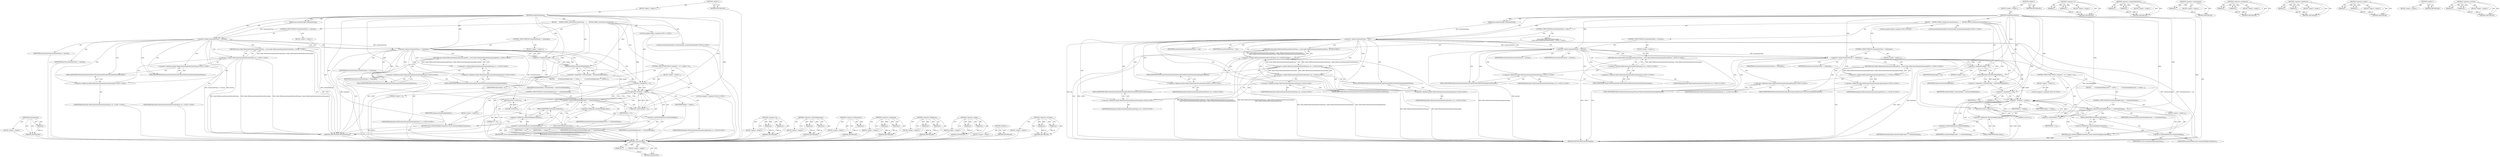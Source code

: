 digraph "&lt;operator&gt;.lessThan" {
vulnerable_120 [label=<(METHOD,orientationsMap)>];
vulnerable_121 [label=<(PARAM,p1)>];
vulnerable_122 [label=<(BLOCK,&lt;empty&gt;,&lt;empty&gt;)>];
vulnerable_123 [label=<(METHOD_RETURN,ANY)>];
vulnerable_6 [label=<(METHOD,&lt;global&gt;)<SUB>1</SUB>>];
vulnerable_7 [label=<(BLOCK,&lt;empty&gt;,&lt;empty&gt;)<SUB>1</SUB>>];
vulnerable_8 [label=<(METHOD,stringToOrientations)<SUB>1</SUB>>];
vulnerable_9 [label=<(PARAM,const AtomicString&amp; orientationString)<SUB>1</SUB>>];
vulnerable_10 [label=<(BLOCK,{
     DEFINE_STATIC_LOCAL(const AtomicString, ...,{
     DEFINE_STATIC_LOCAL(const AtomicString, ...)<SUB>2</SUB>>];
vulnerable_11 [label=<(CONTROL_STRUCTURE,IF,if (orientationString == portrait))<SUB>6</SUB>>];
vulnerable_12 [label=<(&lt;operator&gt;.equals,orientationString == portrait)<SUB>6</SUB>>];
vulnerable_13 [label=<(IDENTIFIER,orientationString,orientationString == portrait)<SUB>6</SUB>>];
vulnerable_14 [label=<(IDENTIFIER,portrait,orientationString == portrait)<SUB>6</SUB>>];
vulnerable_15 [label=<(BLOCK,&lt;empty&gt;,&lt;empty&gt;)<SUB>7</SUB>>];
vulnerable_16 [label="<(RETURN,return blink::WebScreenOrientationPortraitPrima...,return blink::WebScreenOrientationPortraitPrima...)<SUB>7</SUB>>"];
vulnerable_17 [label="<(&lt;operator&gt;.or,blink::WebScreenOrientationPortraitPrimary | bl...)<SUB>7</SUB>>"];
vulnerable_18 [label="<(&lt;operator&gt;.fieldAccess,blink::WebScreenOrientationPortraitPrimary)<SUB>7</SUB>>"];
vulnerable_19 [label="<(IDENTIFIER,blink,blink::WebScreenOrientationPortraitPrimary | bl...)<SUB>7</SUB>>"];
vulnerable_20 [label=<(FIELD_IDENTIFIER,WebScreenOrientationPortraitPrimary,WebScreenOrientationPortraitPrimary)<SUB>7</SUB>>];
vulnerable_21 [label="<(&lt;operator&gt;.fieldAccess,blink::WebScreenOrientationPortraitSecondary)<SUB>7</SUB>>"];
vulnerable_22 [label="<(IDENTIFIER,blink,blink::WebScreenOrientationPortraitPrimary | bl...)<SUB>7</SUB>>"];
vulnerable_23 [label=<(FIELD_IDENTIFIER,WebScreenOrientationPortraitSecondary,WebScreenOrientationPortraitSecondary)<SUB>7</SUB>>];
vulnerable_24 [label=<(CONTROL_STRUCTURE,IF,if (orientationString == landscape))<SUB>8</SUB>>];
vulnerable_25 [label=<(&lt;operator&gt;.equals,orientationString == landscape)<SUB>8</SUB>>];
vulnerable_26 [label=<(IDENTIFIER,orientationString,orientationString == landscape)<SUB>8</SUB>>];
vulnerable_27 [label=<(IDENTIFIER,landscape,orientationString == landscape)<SUB>8</SUB>>];
vulnerable_28 [label=<(BLOCK,&lt;empty&gt;,&lt;empty&gt;)<SUB>9</SUB>>];
vulnerable_29 [label="<(RETURN,return blink::WebScreenOrientationLandscapePrim...,return blink::WebScreenOrientationLandscapePrim...)<SUB>9</SUB>>"];
vulnerable_30 [label="<(&lt;operator&gt;.or,blink::WebScreenOrientationLandscapePrimary | b...)<SUB>9</SUB>>"];
vulnerable_31 [label="<(&lt;operator&gt;.fieldAccess,blink::WebScreenOrientationLandscapePrimary)<SUB>9</SUB>>"];
vulnerable_32 [label="<(IDENTIFIER,blink,blink::WebScreenOrientationLandscapePrimary | b...)<SUB>9</SUB>>"];
vulnerable_33 [label=<(FIELD_IDENTIFIER,WebScreenOrientationLandscapePrimary,WebScreenOrientationLandscapePrimary)<SUB>9</SUB>>];
vulnerable_34 [label="<(&lt;operator&gt;.fieldAccess,blink::WebScreenOrientationLandscapeSecondary)<SUB>9</SUB>>"];
vulnerable_35 [label="<(IDENTIFIER,blink,blink::WebScreenOrientationLandscapePrimary | b...)<SUB>9</SUB>>"];
vulnerable_36 [label=<(FIELD_IDENTIFIER,WebScreenOrientationLandscapeSecondary,WebScreenOrientationLandscapeSecondary)<SUB>9</SUB>>];
vulnerable_37 [label="<(LOCAL,unsigned length: unsigned)<SUB>11</SUB>>"];
vulnerable_38 [label=<(&lt;operator&gt;.assignment,length = 0)<SUB>11</SUB>>];
vulnerable_39 [label=<(IDENTIFIER,length,length = 0)<SUB>11</SUB>>];
vulnerable_40 [label=<(LITERAL,0,length = 0)<SUB>11</SUB>>];
vulnerable_41 [label="<(LOCAL,ScreenOrientationInfo* orientationMap: ScreenOrientationInfo*)<SUB>12</SUB>>"];
vulnerable_42 [label=<(&lt;operator&gt;.assignment,* orientationMap = orientationsMap(length))<SUB>12</SUB>>];
vulnerable_43 [label=<(IDENTIFIER,orientationMap,* orientationMap = orientationsMap(length))<SUB>12</SUB>>];
vulnerable_44 [label=<(orientationsMap,orientationsMap(length))<SUB>12</SUB>>];
vulnerable_45 [label=<(IDENTIFIER,length,orientationsMap(length))<SUB>12</SUB>>];
vulnerable_46 [label=<(CONTROL_STRUCTURE,FOR,for (unsigned i = 0;i &lt; length;++i))<SUB>13</SUB>>];
vulnerable_47 [label=<(BLOCK,&lt;empty&gt;,&lt;empty&gt;)<SUB>13</SUB>>];
vulnerable_48 [label="<(LOCAL,unsigned i: unsigned)<SUB>13</SUB>>"];
vulnerable_49 [label=<(&lt;operator&gt;.assignment,i = 0)<SUB>13</SUB>>];
vulnerable_50 [label=<(IDENTIFIER,i,i = 0)<SUB>13</SUB>>];
vulnerable_51 [label=<(LITERAL,0,i = 0)<SUB>13</SUB>>];
vulnerable_52 [label=<(&lt;operator&gt;.lessThan,i &lt; length)<SUB>13</SUB>>];
vulnerable_53 [label=<(IDENTIFIER,i,i &lt; length)<SUB>13</SUB>>];
vulnerable_54 [label=<(IDENTIFIER,length,i &lt; length)<SUB>13</SUB>>];
vulnerable_55 [label=<(&lt;operator&gt;.preIncrement,++i)<SUB>13</SUB>>];
vulnerable_56 [label=<(IDENTIFIER,i,++i)<SUB>13</SUB>>];
vulnerable_57 [label=<(BLOCK,{
        if (orientationMap[i].name == orienta...,{
        if (orientationMap[i].name == orienta...)<SUB>13</SUB>>];
vulnerable_58 [label=<(CONTROL_STRUCTURE,IF,if (orientationMap[i].name == orientationString))<SUB>14</SUB>>];
vulnerable_59 [label=<(&lt;operator&gt;.equals,orientationMap[i].name == orientationString)<SUB>14</SUB>>];
vulnerable_60 [label=<(&lt;operator&gt;.fieldAccess,orientationMap[i].name)<SUB>14</SUB>>];
vulnerable_61 [label=<(&lt;operator&gt;.indirectIndexAccess,orientationMap[i])<SUB>14</SUB>>];
vulnerable_62 [label=<(IDENTIFIER,orientationMap,orientationMap[i].name == orientationString)<SUB>14</SUB>>];
vulnerable_63 [label=<(IDENTIFIER,i,orientationMap[i].name == orientationString)<SUB>14</SUB>>];
vulnerable_64 [label=<(FIELD_IDENTIFIER,name,name)<SUB>14</SUB>>];
vulnerable_65 [label=<(IDENTIFIER,orientationString,orientationMap[i].name == orientationString)<SUB>14</SUB>>];
vulnerable_66 [label=<(BLOCK,&lt;empty&gt;,&lt;empty&gt;)<SUB>15</SUB>>];
vulnerable_67 [label=<(RETURN,return orientationMap[i].orientation;,return orientationMap[i].orientation;)<SUB>15</SUB>>];
vulnerable_68 [label=<(&lt;operator&gt;.fieldAccess,orientationMap[i].orientation)<SUB>15</SUB>>];
vulnerable_69 [label=<(&lt;operator&gt;.indirectIndexAccess,orientationMap[i])<SUB>15</SUB>>];
vulnerable_70 [label=<(IDENTIFIER,orientationMap,return orientationMap[i].orientation;)<SUB>15</SUB>>];
vulnerable_71 [label=<(IDENTIFIER,i,return orientationMap[i].orientation;)<SUB>15</SUB>>];
vulnerable_72 [label=<(FIELD_IDENTIFIER,orientation,orientation)<SUB>15</SUB>>];
vulnerable_73 [label=<(RETURN,return 0;,return 0;)<SUB>17</SUB>>];
vulnerable_74 [label=<(LITERAL,0,return 0;)<SUB>17</SUB>>];
vulnerable_75 [label=<(METHOD_RETURN,WebScreenOrientations)<SUB>1</SUB>>];
vulnerable_77 [label=<(METHOD_RETURN,ANY)<SUB>1</SUB>>];
vulnerable_105 [label=<(METHOD,&lt;operator&gt;.or)>];
vulnerable_106 [label=<(PARAM,p1)>];
vulnerable_107 [label=<(PARAM,p2)>];
vulnerable_108 [label=<(BLOCK,&lt;empty&gt;,&lt;empty&gt;)>];
vulnerable_109 [label=<(METHOD_RETURN,ANY)>];
vulnerable_133 [label=<(METHOD,&lt;operator&gt;.indirectIndexAccess)>];
vulnerable_134 [label=<(PARAM,p1)>];
vulnerable_135 [label=<(PARAM,p2)>];
vulnerable_136 [label=<(BLOCK,&lt;empty&gt;,&lt;empty&gt;)>];
vulnerable_137 [label=<(METHOD_RETURN,ANY)>];
vulnerable_129 [label=<(METHOD,&lt;operator&gt;.preIncrement)>];
vulnerable_130 [label=<(PARAM,p1)>];
vulnerable_131 [label=<(BLOCK,&lt;empty&gt;,&lt;empty&gt;)>];
vulnerable_132 [label=<(METHOD_RETURN,ANY)>];
vulnerable_115 [label=<(METHOD,&lt;operator&gt;.assignment)>];
vulnerable_116 [label=<(PARAM,p1)>];
vulnerable_117 [label=<(PARAM,p2)>];
vulnerable_118 [label=<(BLOCK,&lt;empty&gt;,&lt;empty&gt;)>];
vulnerable_119 [label=<(METHOD_RETURN,ANY)>];
vulnerable_110 [label=<(METHOD,&lt;operator&gt;.fieldAccess)>];
vulnerable_111 [label=<(PARAM,p1)>];
vulnerable_112 [label=<(PARAM,p2)>];
vulnerable_113 [label=<(BLOCK,&lt;empty&gt;,&lt;empty&gt;)>];
vulnerable_114 [label=<(METHOD_RETURN,ANY)>];
vulnerable_100 [label=<(METHOD,&lt;operator&gt;.equals)>];
vulnerable_101 [label=<(PARAM,p1)>];
vulnerable_102 [label=<(PARAM,p2)>];
vulnerable_103 [label=<(BLOCK,&lt;empty&gt;,&lt;empty&gt;)>];
vulnerable_104 [label=<(METHOD_RETURN,ANY)>];
vulnerable_94 [label=<(METHOD,&lt;global&gt;)<SUB>1</SUB>>];
vulnerable_95 [label=<(BLOCK,&lt;empty&gt;,&lt;empty&gt;)>];
vulnerable_96 [label=<(METHOD_RETURN,ANY)>];
vulnerable_124 [label=<(METHOD,&lt;operator&gt;.lessThan)>];
vulnerable_125 [label=<(PARAM,p1)>];
vulnerable_126 [label=<(PARAM,p2)>];
vulnerable_127 [label=<(BLOCK,&lt;empty&gt;,&lt;empty&gt;)>];
vulnerable_128 [label=<(METHOD_RETURN,ANY)>];
fixed_141 [label=<(METHOD,orientationsMap)>];
fixed_142 [label=<(PARAM,p1)>];
fixed_143 [label=<(BLOCK,&lt;empty&gt;,&lt;empty&gt;)>];
fixed_144 [label=<(METHOD_RETURN,ANY)>];
fixed_6 [label=<(METHOD,&lt;global&gt;)<SUB>1</SUB>>];
fixed_7 [label=<(BLOCK,&lt;empty&gt;,&lt;empty&gt;)<SUB>1</SUB>>];
fixed_8 [label=<(METHOD,stringToOrientations)<SUB>1</SUB>>];
fixed_9 [label=<(PARAM,const AtomicString&amp; orientationString)<SUB>1</SUB>>];
fixed_10 [label=<(BLOCK,{
    DEFINE_STATIC_LOCAL(const AtomicString, a...,{
    DEFINE_STATIC_LOCAL(const AtomicString, a...)<SUB>2</SUB>>];
fixed_11 [label=<(CONTROL_STRUCTURE,IF,if (orientationString == any))<SUB>7</SUB>>];
fixed_12 [label=<(&lt;operator&gt;.equals,orientationString == any)<SUB>7</SUB>>];
fixed_13 [label=<(IDENTIFIER,orientationString,orientationString == any)<SUB>7</SUB>>];
fixed_14 [label=<(IDENTIFIER,any,orientationString == any)<SUB>7</SUB>>];
fixed_15 [label="<(BLOCK,{
        return blink::WebScreenOrientationPor...,{
        return blink::WebScreenOrientationPor...)<SUB>7</SUB>>"];
fixed_16 [label="<(RETURN,return blink::WebScreenOrientationPortraitPrima...,return blink::WebScreenOrientationPortraitPrima...)<SUB>8</SUB>>"];
fixed_17 [label="<(&lt;operator&gt;.or,blink::WebScreenOrientationPortraitPrimary | bl...)<SUB>8</SUB>>"];
fixed_18 [label="<(&lt;operator&gt;.or,blink::WebScreenOrientationPortraitPrimary | bl...)<SUB>8</SUB>>"];
fixed_19 [label="<(&lt;operator&gt;.or,blink::WebScreenOrientationPortraitPrimary | bl...)<SUB>8</SUB>>"];
fixed_20 [label="<(&lt;operator&gt;.fieldAccess,blink::WebScreenOrientationPortraitPrimary)<SUB>8</SUB>>"];
fixed_21 [label="<(IDENTIFIER,blink,blink::WebScreenOrientationPortraitPrimary | bl...)<SUB>8</SUB>>"];
fixed_22 [label=<(FIELD_IDENTIFIER,WebScreenOrientationPortraitPrimary,WebScreenOrientationPortraitPrimary)<SUB>8</SUB>>];
fixed_23 [label="<(&lt;operator&gt;.fieldAccess,blink::WebScreenOrientationPortraitSecondary)<SUB>8</SUB>>"];
fixed_24 [label="<(IDENTIFIER,blink,blink::WebScreenOrientationPortraitPrimary | bl...)<SUB>8</SUB>>"];
fixed_25 [label=<(FIELD_IDENTIFIER,WebScreenOrientationPortraitSecondary,WebScreenOrientationPortraitSecondary)<SUB>8</SUB>>];
fixed_26 [label="<(&lt;operator&gt;.fieldAccess,blink::WebScreenOrientationLandscapePrimary)<SUB>9</SUB>>"];
fixed_27 [label="<(IDENTIFIER,blink,blink::WebScreenOrientationPortraitPrimary | bl...)<SUB>9</SUB>>"];
fixed_28 [label=<(FIELD_IDENTIFIER,WebScreenOrientationLandscapePrimary,WebScreenOrientationLandscapePrimary)<SUB>9</SUB>>];
fixed_29 [label="<(&lt;operator&gt;.fieldAccess,blink::WebScreenOrientationLandscapeSecondary)<SUB>9</SUB>>"];
fixed_30 [label="<(IDENTIFIER,blink,blink::WebScreenOrientationPortraitPrimary | bl...)<SUB>9</SUB>>"];
fixed_31 [label=<(FIELD_IDENTIFIER,WebScreenOrientationLandscapeSecondary,WebScreenOrientationLandscapeSecondary)<SUB>9</SUB>>];
fixed_32 [label=<(CONTROL_STRUCTURE,IF,if (orientationString == portrait))<SUB>11</SUB>>];
fixed_33 [label=<(&lt;operator&gt;.equals,orientationString == portrait)<SUB>11</SUB>>];
fixed_34 [label=<(IDENTIFIER,orientationString,orientationString == portrait)<SUB>11</SUB>>];
fixed_35 [label=<(IDENTIFIER,portrait,orientationString == portrait)<SUB>11</SUB>>];
fixed_36 [label=<(BLOCK,&lt;empty&gt;,&lt;empty&gt;)<SUB>12</SUB>>];
fixed_37 [label="<(RETURN,return blink::WebScreenOrientationPortraitPrima...,return blink::WebScreenOrientationPortraitPrima...)<SUB>12</SUB>>"];
fixed_38 [label="<(&lt;operator&gt;.or,blink::WebScreenOrientationPortraitPrimary | bl...)<SUB>12</SUB>>"];
fixed_39 [label="<(&lt;operator&gt;.fieldAccess,blink::WebScreenOrientationPortraitPrimary)<SUB>12</SUB>>"];
fixed_40 [label="<(IDENTIFIER,blink,blink::WebScreenOrientationPortraitPrimary | bl...)<SUB>12</SUB>>"];
fixed_41 [label=<(FIELD_IDENTIFIER,WebScreenOrientationPortraitPrimary,WebScreenOrientationPortraitPrimary)<SUB>12</SUB>>];
fixed_42 [label="<(&lt;operator&gt;.fieldAccess,blink::WebScreenOrientationPortraitSecondary)<SUB>12</SUB>>"];
fixed_43 [label="<(IDENTIFIER,blink,blink::WebScreenOrientationPortraitPrimary | bl...)<SUB>12</SUB>>"];
fixed_44 [label=<(FIELD_IDENTIFIER,WebScreenOrientationPortraitSecondary,WebScreenOrientationPortraitSecondary)<SUB>12</SUB>>];
fixed_45 [label=<(CONTROL_STRUCTURE,IF,if (orientationString == landscape))<SUB>13</SUB>>];
fixed_46 [label=<(&lt;operator&gt;.equals,orientationString == landscape)<SUB>13</SUB>>];
fixed_47 [label=<(IDENTIFIER,orientationString,orientationString == landscape)<SUB>13</SUB>>];
fixed_48 [label=<(IDENTIFIER,landscape,orientationString == landscape)<SUB>13</SUB>>];
fixed_49 [label=<(BLOCK,&lt;empty&gt;,&lt;empty&gt;)<SUB>14</SUB>>];
fixed_50 [label="<(RETURN,return blink::WebScreenOrientationLandscapePrim...,return blink::WebScreenOrientationLandscapePrim...)<SUB>14</SUB>>"];
fixed_51 [label="<(&lt;operator&gt;.or,blink::WebScreenOrientationLandscapePrimary | b...)<SUB>14</SUB>>"];
fixed_52 [label="<(&lt;operator&gt;.fieldAccess,blink::WebScreenOrientationLandscapePrimary)<SUB>14</SUB>>"];
fixed_53 [label="<(IDENTIFIER,blink,blink::WebScreenOrientationLandscapePrimary | b...)<SUB>14</SUB>>"];
fixed_54 [label=<(FIELD_IDENTIFIER,WebScreenOrientationLandscapePrimary,WebScreenOrientationLandscapePrimary)<SUB>14</SUB>>];
fixed_55 [label="<(&lt;operator&gt;.fieldAccess,blink::WebScreenOrientationLandscapeSecondary)<SUB>14</SUB>>"];
fixed_56 [label="<(IDENTIFIER,blink,blink::WebScreenOrientationLandscapePrimary | b...)<SUB>14</SUB>>"];
fixed_57 [label=<(FIELD_IDENTIFIER,WebScreenOrientationLandscapeSecondary,WebScreenOrientationLandscapeSecondary)<SUB>14</SUB>>];
fixed_58 [label="<(LOCAL,unsigned length: unsigned)<SUB>16</SUB>>"];
fixed_59 [label=<(&lt;operator&gt;.assignment,length = 0)<SUB>16</SUB>>];
fixed_60 [label=<(IDENTIFIER,length,length = 0)<SUB>16</SUB>>];
fixed_61 [label=<(LITERAL,0,length = 0)<SUB>16</SUB>>];
fixed_62 [label="<(LOCAL,ScreenOrientationInfo* orientationMap: ScreenOrientationInfo*)<SUB>17</SUB>>"];
fixed_63 [label=<(&lt;operator&gt;.assignment,* orientationMap = orientationsMap(length))<SUB>17</SUB>>];
fixed_64 [label=<(IDENTIFIER,orientationMap,* orientationMap = orientationsMap(length))<SUB>17</SUB>>];
fixed_65 [label=<(orientationsMap,orientationsMap(length))<SUB>17</SUB>>];
fixed_66 [label=<(IDENTIFIER,length,orientationsMap(length))<SUB>17</SUB>>];
fixed_67 [label=<(CONTROL_STRUCTURE,FOR,for (unsigned i = 0;i &lt; length;++i))<SUB>18</SUB>>];
fixed_68 [label=<(BLOCK,&lt;empty&gt;,&lt;empty&gt;)<SUB>18</SUB>>];
fixed_69 [label="<(LOCAL,unsigned i: unsigned)<SUB>18</SUB>>"];
fixed_70 [label=<(&lt;operator&gt;.assignment,i = 0)<SUB>18</SUB>>];
fixed_71 [label=<(IDENTIFIER,i,i = 0)<SUB>18</SUB>>];
fixed_72 [label=<(LITERAL,0,i = 0)<SUB>18</SUB>>];
fixed_73 [label=<(&lt;operator&gt;.lessThan,i &lt; length)<SUB>18</SUB>>];
fixed_74 [label=<(IDENTIFIER,i,i &lt; length)<SUB>18</SUB>>];
fixed_75 [label=<(IDENTIFIER,length,i &lt; length)<SUB>18</SUB>>];
fixed_76 [label=<(&lt;operator&gt;.preIncrement,++i)<SUB>18</SUB>>];
fixed_77 [label=<(IDENTIFIER,i,++i)<SUB>18</SUB>>];
fixed_78 [label=<(BLOCK,{
        if (orientationMap[i].name == orienta...,{
        if (orientationMap[i].name == orienta...)<SUB>18</SUB>>];
fixed_79 [label=<(CONTROL_STRUCTURE,IF,if (orientationMap[i].name == orientationString))<SUB>19</SUB>>];
fixed_80 [label=<(&lt;operator&gt;.equals,orientationMap[i].name == orientationString)<SUB>19</SUB>>];
fixed_81 [label=<(&lt;operator&gt;.fieldAccess,orientationMap[i].name)<SUB>19</SUB>>];
fixed_82 [label=<(&lt;operator&gt;.indirectIndexAccess,orientationMap[i])<SUB>19</SUB>>];
fixed_83 [label=<(IDENTIFIER,orientationMap,orientationMap[i].name == orientationString)<SUB>19</SUB>>];
fixed_84 [label=<(IDENTIFIER,i,orientationMap[i].name == orientationString)<SUB>19</SUB>>];
fixed_85 [label=<(FIELD_IDENTIFIER,name,name)<SUB>19</SUB>>];
fixed_86 [label=<(IDENTIFIER,orientationString,orientationMap[i].name == orientationString)<SUB>19</SUB>>];
fixed_87 [label=<(BLOCK,&lt;empty&gt;,&lt;empty&gt;)<SUB>20</SUB>>];
fixed_88 [label=<(RETURN,return orientationMap[i].orientation;,return orientationMap[i].orientation;)<SUB>20</SUB>>];
fixed_89 [label=<(&lt;operator&gt;.fieldAccess,orientationMap[i].orientation)<SUB>20</SUB>>];
fixed_90 [label=<(&lt;operator&gt;.indirectIndexAccess,orientationMap[i])<SUB>20</SUB>>];
fixed_91 [label=<(IDENTIFIER,orientationMap,return orientationMap[i].orientation;)<SUB>20</SUB>>];
fixed_92 [label=<(IDENTIFIER,i,return orientationMap[i].orientation;)<SUB>20</SUB>>];
fixed_93 [label=<(FIELD_IDENTIFIER,orientation,orientation)<SUB>20</SUB>>];
fixed_94 [label=<(RETURN,return 0;,return 0;)<SUB>22</SUB>>];
fixed_95 [label=<(LITERAL,0,return 0;)<SUB>22</SUB>>];
fixed_96 [label=<(METHOD_RETURN,WebScreenOrientations)<SUB>1</SUB>>];
fixed_98 [label=<(METHOD_RETURN,ANY)<SUB>1</SUB>>];
fixed_126 [label=<(METHOD,&lt;operator&gt;.or)>];
fixed_127 [label=<(PARAM,p1)>];
fixed_128 [label=<(PARAM,p2)>];
fixed_129 [label=<(BLOCK,&lt;empty&gt;,&lt;empty&gt;)>];
fixed_130 [label=<(METHOD_RETURN,ANY)>];
fixed_154 [label=<(METHOD,&lt;operator&gt;.indirectIndexAccess)>];
fixed_155 [label=<(PARAM,p1)>];
fixed_156 [label=<(PARAM,p2)>];
fixed_157 [label=<(BLOCK,&lt;empty&gt;,&lt;empty&gt;)>];
fixed_158 [label=<(METHOD_RETURN,ANY)>];
fixed_150 [label=<(METHOD,&lt;operator&gt;.preIncrement)>];
fixed_151 [label=<(PARAM,p1)>];
fixed_152 [label=<(BLOCK,&lt;empty&gt;,&lt;empty&gt;)>];
fixed_153 [label=<(METHOD_RETURN,ANY)>];
fixed_136 [label=<(METHOD,&lt;operator&gt;.assignment)>];
fixed_137 [label=<(PARAM,p1)>];
fixed_138 [label=<(PARAM,p2)>];
fixed_139 [label=<(BLOCK,&lt;empty&gt;,&lt;empty&gt;)>];
fixed_140 [label=<(METHOD_RETURN,ANY)>];
fixed_131 [label=<(METHOD,&lt;operator&gt;.fieldAccess)>];
fixed_132 [label=<(PARAM,p1)>];
fixed_133 [label=<(PARAM,p2)>];
fixed_134 [label=<(BLOCK,&lt;empty&gt;,&lt;empty&gt;)>];
fixed_135 [label=<(METHOD_RETURN,ANY)>];
fixed_121 [label=<(METHOD,&lt;operator&gt;.equals)>];
fixed_122 [label=<(PARAM,p1)>];
fixed_123 [label=<(PARAM,p2)>];
fixed_124 [label=<(BLOCK,&lt;empty&gt;,&lt;empty&gt;)>];
fixed_125 [label=<(METHOD_RETURN,ANY)>];
fixed_115 [label=<(METHOD,&lt;global&gt;)<SUB>1</SUB>>];
fixed_116 [label=<(BLOCK,&lt;empty&gt;,&lt;empty&gt;)>];
fixed_117 [label=<(METHOD_RETURN,ANY)>];
fixed_145 [label=<(METHOD,&lt;operator&gt;.lessThan)>];
fixed_146 [label=<(PARAM,p1)>];
fixed_147 [label=<(PARAM,p2)>];
fixed_148 [label=<(BLOCK,&lt;empty&gt;,&lt;empty&gt;)>];
fixed_149 [label=<(METHOD_RETURN,ANY)>];
vulnerable_120 -> vulnerable_121  [key=0, label="AST: "];
vulnerable_120 -> vulnerable_121  [key=1, label="DDG: "];
vulnerable_120 -> vulnerable_122  [key=0, label="AST: "];
vulnerable_120 -> vulnerable_123  [key=0, label="AST: "];
vulnerable_120 -> vulnerable_123  [key=1, label="CFG: "];
vulnerable_121 -> vulnerable_123  [key=0, label="DDG: p1"];
vulnerable_122 -> fixed_141  [key=0];
vulnerable_123 -> fixed_141  [key=0];
vulnerable_6 -> vulnerable_7  [key=0, label="AST: "];
vulnerable_6 -> vulnerable_77  [key=0, label="AST: "];
vulnerable_6 -> vulnerable_77  [key=1, label="CFG: "];
vulnerable_7 -> vulnerable_8  [key=0, label="AST: "];
vulnerable_8 -> vulnerable_9  [key=0, label="AST: "];
vulnerable_8 -> vulnerable_9  [key=1, label="DDG: "];
vulnerable_8 -> vulnerable_10  [key=0, label="AST: "];
vulnerable_8 -> vulnerable_75  [key=0, label="AST: "];
vulnerable_8 -> vulnerable_12  [key=0, label="CFG: "];
vulnerable_8 -> vulnerable_12  [key=1, label="DDG: "];
vulnerable_8 -> vulnerable_38  [key=0, label="DDG: "];
vulnerable_8 -> vulnerable_73  [key=0, label="DDG: "];
vulnerable_8 -> vulnerable_74  [key=0, label="DDG: "];
vulnerable_8 -> vulnerable_25  [key=0, label="DDG: "];
vulnerable_8 -> vulnerable_44  [key=0, label="DDG: "];
vulnerable_8 -> vulnerable_49  [key=0, label="DDG: "];
vulnerable_8 -> vulnerable_52  [key=0, label="DDG: "];
vulnerable_8 -> vulnerable_55  [key=0, label="DDG: "];
vulnerable_8 -> vulnerable_59  [key=0, label="DDG: "];
vulnerable_8 -> vulnerable_67  [key=0, label="DDG: "];
vulnerable_9 -> vulnerable_12  [key=0, label="DDG: orientationString"];
vulnerable_10 -> vulnerable_11  [key=0, label="AST: "];
vulnerable_10 -> vulnerable_24  [key=0, label="AST: "];
vulnerable_10 -> vulnerable_37  [key=0, label="AST: "];
vulnerable_10 -> vulnerable_38  [key=0, label="AST: "];
vulnerable_10 -> vulnerable_41  [key=0, label="AST: "];
vulnerable_10 -> vulnerable_42  [key=0, label="AST: "];
vulnerable_10 -> vulnerable_46  [key=0, label="AST: "];
vulnerable_10 -> vulnerable_73  [key=0, label="AST: "];
vulnerable_11 -> vulnerable_12  [key=0, label="AST: "];
vulnerable_11 -> vulnerable_15  [key=0, label="AST: "];
vulnerable_12 -> vulnerable_13  [key=0, label="AST: "];
vulnerable_12 -> vulnerable_14  [key=0, label="AST: "];
vulnerable_12 -> vulnerable_20  [key=0, label="CFG: "];
vulnerable_12 -> vulnerable_20  [key=1, label="CDG: "];
vulnerable_12 -> vulnerable_25  [key=0, label="CFG: "];
vulnerable_12 -> vulnerable_25  [key=1, label="DDG: orientationString"];
vulnerable_12 -> vulnerable_25  [key=2, label="CDG: "];
vulnerable_12 -> vulnerable_75  [key=0, label="DDG: orientationString"];
vulnerable_12 -> vulnerable_75  [key=1, label="DDG: orientationString == portrait"];
vulnerable_12 -> vulnerable_75  [key=2, label="DDG: portrait"];
vulnerable_12 -> vulnerable_17  [key=0, label="CDG: "];
vulnerable_12 -> vulnerable_21  [key=0, label="CDG: "];
vulnerable_12 -> vulnerable_18  [key=0, label="CDG: "];
vulnerable_12 -> vulnerable_16  [key=0, label="CDG: "];
vulnerable_12 -> vulnerable_23  [key=0, label="CDG: "];
vulnerable_13 -> fixed_141  [key=0];
vulnerable_14 -> fixed_141  [key=0];
vulnerable_15 -> vulnerable_16  [key=0, label="AST: "];
vulnerable_16 -> vulnerable_17  [key=0, label="AST: "];
vulnerable_16 -> vulnerable_75  [key=0, label="CFG: "];
vulnerable_16 -> vulnerable_75  [key=1, label="DDG: &lt;RET&gt;"];
vulnerable_17 -> vulnerable_18  [key=0, label="AST: "];
vulnerable_17 -> vulnerable_21  [key=0, label="AST: "];
vulnerable_17 -> vulnerable_16  [key=0, label="CFG: "];
vulnerable_17 -> vulnerable_16  [key=1, label="DDG: blink::WebScreenOrientationPortraitPrimary | blink::WebScreenOrientationPortraitSecondary"];
vulnerable_17 -> vulnerable_75  [key=0, label="DDG: blink::WebScreenOrientationPortraitPrimary"];
vulnerable_17 -> vulnerable_75  [key=1, label="DDG: blink::WebScreenOrientationPortraitSecondary"];
vulnerable_17 -> vulnerable_75  [key=2, label="DDG: blink::WebScreenOrientationPortraitPrimary | blink::WebScreenOrientationPortraitSecondary"];
vulnerable_18 -> vulnerable_19  [key=0, label="AST: "];
vulnerable_18 -> vulnerable_20  [key=0, label="AST: "];
vulnerable_18 -> vulnerable_23  [key=0, label="CFG: "];
vulnerable_19 -> fixed_141  [key=0];
vulnerable_20 -> vulnerable_18  [key=0, label="CFG: "];
vulnerable_21 -> vulnerable_22  [key=0, label="AST: "];
vulnerable_21 -> vulnerable_23  [key=0, label="AST: "];
vulnerable_21 -> vulnerable_17  [key=0, label="CFG: "];
vulnerable_22 -> fixed_141  [key=0];
vulnerable_23 -> vulnerable_21  [key=0, label="CFG: "];
vulnerable_24 -> vulnerable_25  [key=0, label="AST: "];
vulnerable_24 -> vulnerable_28  [key=0, label="AST: "];
vulnerable_25 -> vulnerable_26  [key=0, label="AST: "];
vulnerable_25 -> vulnerable_27  [key=0, label="AST: "];
vulnerable_25 -> vulnerable_33  [key=0, label="CFG: "];
vulnerable_25 -> vulnerable_33  [key=1, label="CDG: "];
vulnerable_25 -> vulnerable_38  [key=0, label="CFG: "];
vulnerable_25 -> vulnerable_38  [key=1, label="CDG: "];
vulnerable_25 -> vulnerable_75  [key=0, label="DDG: landscape"];
vulnerable_25 -> vulnerable_59  [key=0, label="DDG: orientationString"];
vulnerable_25 -> vulnerable_30  [key=0, label="CDG: "];
vulnerable_25 -> vulnerable_34  [key=0, label="CDG: "];
vulnerable_25 -> vulnerable_49  [key=0, label="CDG: "];
vulnerable_25 -> vulnerable_42  [key=0, label="CDG: "];
vulnerable_25 -> vulnerable_52  [key=0, label="CDG: "];
vulnerable_25 -> vulnerable_29  [key=0, label="CDG: "];
vulnerable_25 -> vulnerable_44  [key=0, label="CDG: "];
vulnerable_25 -> vulnerable_36  [key=0, label="CDG: "];
vulnerable_25 -> vulnerable_31  [key=0, label="CDG: "];
vulnerable_26 -> fixed_141  [key=0];
vulnerable_27 -> fixed_141  [key=0];
vulnerable_28 -> vulnerable_29  [key=0, label="AST: "];
vulnerable_29 -> vulnerable_30  [key=0, label="AST: "];
vulnerable_29 -> vulnerable_75  [key=0, label="CFG: "];
vulnerable_29 -> vulnerable_75  [key=1, label="DDG: &lt;RET&gt;"];
vulnerable_30 -> vulnerable_31  [key=0, label="AST: "];
vulnerable_30 -> vulnerable_34  [key=0, label="AST: "];
vulnerable_30 -> vulnerable_29  [key=0, label="CFG: "];
vulnerable_30 -> vulnerable_29  [key=1, label="DDG: blink::WebScreenOrientationLandscapePrimary | blink::WebScreenOrientationLandscapeSecondary"];
vulnerable_31 -> vulnerable_32  [key=0, label="AST: "];
vulnerable_31 -> vulnerable_33  [key=0, label="AST: "];
vulnerable_31 -> vulnerable_36  [key=0, label="CFG: "];
vulnerable_32 -> fixed_141  [key=0];
vulnerable_33 -> vulnerable_31  [key=0, label="CFG: "];
vulnerable_34 -> vulnerable_35  [key=0, label="AST: "];
vulnerable_34 -> vulnerable_36  [key=0, label="AST: "];
vulnerable_34 -> vulnerable_30  [key=0, label="CFG: "];
vulnerable_35 -> fixed_141  [key=0];
vulnerable_36 -> vulnerable_34  [key=0, label="CFG: "];
vulnerable_37 -> fixed_141  [key=0];
vulnerable_38 -> vulnerable_39  [key=0, label="AST: "];
vulnerable_38 -> vulnerable_40  [key=0, label="AST: "];
vulnerable_38 -> vulnerable_44  [key=0, label="CFG: "];
vulnerable_38 -> vulnerable_44  [key=1, label="DDG: length"];
vulnerable_39 -> fixed_141  [key=0];
vulnerable_40 -> fixed_141  [key=0];
vulnerable_41 -> fixed_141  [key=0];
vulnerable_42 -> vulnerable_43  [key=0, label="AST: "];
vulnerable_42 -> vulnerable_44  [key=0, label="AST: "];
vulnerable_42 -> vulnerable_49  [key=0, label="CFG: "];
vulnerable_43 -> fixed_141  [key=0];
vulnerable_44 -> vulnerable_45  [key=0, label="AST: "];
vulnerable_44 -> vulnerable_42  [key=0, label="CFG: "];
vulnerable_44 -> vulnerable_42  [key=1, label="DDG: length"];
vulnerable_44 -> vulnerable_52  [key=0, label="DDG: length"];
vulnerable_45 -> fixed_141  [key=0];
vulnerable_46 -> vulnerable_47  [key=0, label="AST: "];
vulnerable_46 -> vulnerable_52  [key=0, label="AST: "];
vulnerable_46 -> vulnerable_55  [key=0, label="AST: "];
vulnerable_46 -> vulnerable_57  [key=0, label="AST: "];
vulnerable_47 -> vulnerable_48  [key=0, label="AST: "];
vulnerable_47 -> vulnerable_49  [key=0, label="AST: "];
vulnerable_48 -> fixed_141  [key=0];
vulnerable_49 -> vulnerable_50  [key=0, label="AST: "];
vulnerable_49 -> vulnerable_51  [key=0, label="AST: "];
vulnerable_49 -> vulnerable_52  [key=0, label="CFG: "];
vulnerable_49 -> vulnerable_52  [key=1, label="DDG: i"];
vulnerable_50 -> fixed_141  [key=0];
vulnerable_51 -> fixed_141  [key=0];
vulnerable_52 -> vulnerable_53  [key=0, label="AST: "];
vulnerable_52 -> vulnerable_54  [key=0, label="AST: "];
vulnerable_52 -> vulnerable_61  [key=0, label="CFG: "];
vulnerable_52 -> vulnerable_61  [key=1, label="CDG: "];
vulnerable_52 -> vulnerable_73  [key=0, label="CFG: "];
vulnerable_52 -> vulnerable_73  [key=1, label="CDG: "];
vulnerable_52 -> vulnerable_55  [key=0, label="DDG: i"];
vulnerable_52 -> vulnerable_60  [key=0, label="CDG: "];
vulnerable_52 -> vulnerable_64  [key=0, label="CDG: "];
vulnerable_52 -> vulnerable_59  [key=0, label="CDG: "];
vulnerable_53 -> fixed_141  [key=0];
vulnerable_54 -> fixed_141  [key=0];
vulnerable_55 -> vulnerable_56  [key=0, label="AST: "];
vulnerable_55 -> vulnerable_52  [key=0, label="CFG: "];
vulnerable_55 -> vulnerable_52  [key=1, label="DDG: i"];
vulnerable_56 -> fixed_141  [key=0];
vulnerable_57 -> vulnerable_58  [key=0, label="AST: "];
vulnerable_58 -> vulnerable_59  [key=0, label="AST: "];
vulnerable_58 -> vulnerable_66  [key=0, label="AST: "];
vulnerable_59 -> vulnerable_60  [key=0, label="AST: "];
vulnerable_59 -> vulnerable_65  [key=0, label="AST: "];
vulnerable_59 -> vulnerable_69  [key=0, label="CFG: "];
vulnerable_59 -> vulnerable_69  [key=1, label="CDG: "];
vulnerable_59 -> vulnerable_55  [key=0, label="CFG: "];
vulnerable_59 -> vulnerable_55  [key=1, label="CDG: "];
vulnerable_59 -> vulnerable_68  [key=0, label="CDG: "];
vulnerable_59 -> vulnerable_52  [key=0, label="CDG: "];
vulnerable_59 -> vulnerable_72  [key=0, label="CDG: "];
vulnerable_59 -> vulnerable_67  [key=0, label="CDG: "];
vulnerable_60 -> vulnerable_61  [key=0, label="AST: "];
vulnerable_60 -> vulnerable_64  [key=0, label="AST: "];
vulnerable_60 -> vulnerable_59  [key=0, label="CFG: "];
vulnerable_61 -> vulnerable_62  [key=0, label="AST: "];
vulnerable_61 -> vulnerable_63  [key=0, label="AST: "];
vulnerable_61 -> vulnerable_64  [key=0, label="CFG: "];
vulnerable_62 -> fixed_141  [key=0];
vulnerable_63 -> fixed_141  [key=0];
vulnerable_64 -> vulnerable_60  [key=0, label="CFG: "];
vulnerable_65 -> fixed_141  [key=0];
vulnerable_66 -> vulnerable_67  [key=0, label="AST: "];
vulnerable_67 -> vulnerable_68  [key=0, label="AST: "];
vulnerable_67 -> vulnerable_75  [key=0, label="CFG: "];
vulnerable_67 -> vulnerable_75  [key=1, label="DDG: &lt;RET&gt;"];
vulnerable_68 -> vulnerable_69  [key=0, label="AST: "];
vulnerable_68 -> vulnerable_72  [key=0, label="AST: "];
vulnerable_68 -> vulnerable_67  [key=0, label="CFG: "];
vulnerable_69 -> vulnerable_70  [key=0, label="AST: "];
vulnerable_69 -> vulnerable_71  [key=0, label="AST: "];
vulnerable_69 -> vulnerable_72  [key=0, label="CFG: "];
vulnerable_70 -> fixed_141  [key=0];
vulnerable_71 -> fixed_141  [key=0];
vulnerable_72 -> vulnerable_68  [key=0, label="CFG: "];
vulnerable_73 -> vulnerable_74  [key=0, label="AST: "];
vulnerable_73 -> vulnerable_75  [key=0, label="CFG: "];
vulnerable_73 -> vulnerable_75  [key=1, label="DDG: &lt;RET&gt;"];
vulnerable_74 -> vulnerable_73  [key=0, label="DDG: 0"];
vulnerable_75 -> fixed_141  [key=0];
vulnerable_77 -> fixed_141  [key=0];
vulnerable_105 -> vulnerable_106  [key=0, label="AST: "];
vulnerable_105 -> vulnerable_106  [key=1, label="DDG: "];
vulnerable_105 -> vulnerable_108  [key=0, label="AST: "];
vulnerable_105 -> vulnerable_107  [key=0, label="AST: "];
vulnerable_105 -> vulnerable_107  [key=1, label="DDG: "];
vulnerable_105 -> vulnerable_109  [key=0, label="AST: "];
vulnerable_105 -> vulnerable_109  [key=1, label="CFG: "];
vulnerable_106 -> vulnerable_109  [key=0, label="DDG: p1"];
vulnerable_107 -> vulnerable_109  [key=0, label="DDG: p2"];
vulnerable_108 -> fixed_141  [key=0];
vulnerable_109 -> fixed_141  [key=0];
vulnerable_133 -> vulnerable_134  [key=0, label="AST: "];
vulnerable_133 -> vulnerable_134  [key=1, label="DDG: "];
vulnerable_133 -> vulnerable_136  [key=0, label="AST: "];
vulnerable_133 -> vulnerable_135  [key=0, label="AST: "];
vulnerable_133 -> vulnerable_135  [key=1, label="DDG: "];
vulnerable_133 -> vulnerable_137  [key=0, label="AST: "];
vulnerable_133 -> vulnerable_137  [key=1, label="CFG: "];
vulnerable_134 -> vulnerable_137  [key=0, label="DDG: p1"];
vulnerable_135 -> vulnerable_137  [key=0, label="DDG: p2"];
vulnerable_136 -> fixed_141  [key=0];
vulnerable_137 -> fixed_141  [key=0];
vulnerable_129 -> vulnerable_130  [key=0, label="AST: "];
vulnerable_129 -> vulnerable_130  [key=1, label="DDG: "];
vulnerable_129 -> vulnerable_131  [key=0, label="AST: "];
vulnerable_129 -> vulnerable_132  [key=0, label="AST: "];
vulnerable_129 -> vulnerable_132  [key=1, label="CFG: "];
vulnerable_130 -> vulnerable_132  [key=0, label="DDG: p1"];
vulnerable_131 -> fixed_141  [key=0];
vulnerable_132 -> fixed_141  [key=0];
vulnerable_115 -> vulnerable_116  [key=0, label="AST: "];
vulnerable_115 -> vulnerable_116  [key=1, label="DDG: "];
vulnerable_115 -> vulnerable_118  [key=0, label="AST: "];
vulnerable_115 -> vulnerable_117  [key=0, label="AST: "];
vulnerable_115 -> vulnerable_117  [key=1, label="DDG: "];
vulnerable_115 -> vulnerable_119  [key=0, label="AST: "];
vulnerable_115 -> vulnerable_119  [key=1, label="CFG: "];
vulnerable_116 -> vulnerable_119  [key=0, label="DDG: p1"];
vulnerable_117 -> vulnerable_119  [key=0, label="DDG: p2"];
vulnerable_118 -> fixed_141  [key=0];
vulnerable_119 -> fixed_141  [key=0];
vulnerable_110 -> vulnerable_111  [key=0, label="AST: "];
vulnerable_110 -> vulnerable_111  [key=1, label="DDG: "];
vulnerable_110 -> vulnerable_113  [key=0, label="AST: "];
vulnerable_110 -> vulnerable_112  [key=0, label="AST: "];
vulnerable_110 -> vulnerable_112  [key=1, label="DDG: "];
vulnerable_110 -> vulnerable_114  [key=0, label="AST: "];
vulnerable_110 -> vulnerable_114  [key=1, label="CFG: "];
vulnerable_111 -> vulnerable_114  [key=0, label="DDG: p1"];
vulnerable_112 -> vulnerable_114  [key=0, label="DDG: p2"];
vulnerable_113 -> fixed_141  [key=0];
vulnerable_114 -> fixed_141  [key=0];
vulnerable_100 -> vulnerable_101  [key=0, label="AST: "];
vulnerable_100 -> vulnerable_101  [key=1, label="DDG: "];
vulnerable_100 -> vulnerable_103  [key=0, label="AST: "];
vulnerable_100 -> vulnerable_102  [key=0, label="AST: "];
vulnerable_100 -> vulnerable_102  [key=1, label="DDG: "];
vulnerable_100 -> vulnerable_104  [key=0, label="AST: "];
vulnerable_100 -> vulnerable_104  [key=1, label="CFG: "];
vulnerable_101 -> vulnerable_104  [key=0, label="DDG: p1"];
vulnerable_102 -> vulnerable_104  [key=0, label="DDG: p2"];
vulnerable_103 -> fixed_141  [key=0];
vulnerable_104 -> fixed_141  [key=0];
vulnerable_94 -> vulnerable_95  [key=0, label="AST: "];
vulnerable_94 -> vulnerable_96  [key=0, label="AST: "];
vulnerable_94 -> vulnerable_96  [key=1, label="CFG: "];
vulnerable_95 -> fixed_141  [key=0];
vulnerable_96 -> fixed_141  [key=0];
vulnerable_124 -> vulnerable_125  [key=0, label="AST: "];
vulnerable_124 -> vulnerable_125  [key=1, label="DDG: "];
vulnerable_124 -> vulnerable_127  [key=0, label="AST: "];
vulnerable_124 -> vulnerable_126  [key=0, label="AST: "];
vulnerable_124 -> vulnerable_126  [key=1, label="DDG: "];
vulnerable_124 -> vulnerable_128  [key=0, label="AST: "];
vulnerable_124 -> vulnerable_128  [key=1, label="CFG: "];
vulnerable_125 -> vulnerable_128  [key=0, label="DDG: p1"];
vulnerable_126 -> vulnerable_128  [key=0, label="DDG: p2"];
vulnerable_127 -> fixed_141  [key=0];
vulnerable_128 -> fixed_141  [key=0];
fixed_141 -> fixed_142  [key=0, label="AST: "];
fixed_141 -> fixed_142  [key=1, label="DDG: "];
fixed_141 -> fixed_143  [key=0, label="AST: "];
fixed_141 -> fixed_144  [key=0, label="AST: "];
fixed_141 -> fixed_144  [key=1, label="CFG: "];
fixed_142 -> fixed_144  [key=0, label="DDG: p1"];
fixed_6 -> fixed_7  [key=0, label="AST: "];
fixed_6 -> fixed_98  [key=0, label="AST: "];
fixed_6 -> fixed_98  [key=1, label="CFG: "];
fixed_7 -> fixed_8  [key=0, label="AST: "];
fixed_8 -> fixed_9  [key=0, label="AST: "];
fixed_8 -> fixed_9  [key=1, label="DDG: "];
fixed_8 -> fixed_10  [key=0, label="AST: "];
fixed_8 -> fixed_96  [key=0, label="AST: "];
fixed_8 -> fixed_12  [key=0, label="CFG: "];
fixed_8 -> fixed_12  [key=1, label="DDG: "];
fixed_8 -> fixed_59  [key=0, label="DDG: "];
fixed_8 -> fixed_94  [key=0, label="DDG: "];
fixed_8 -> fixed_95  [key=0, label="DDG: "];
fixed_8 -> fixed_33  [key=0, label="DDG: "];
fixed_8 -> fixed_46  [key=0, label="DDG: "];
fixed_8 -> fixed_65  [key=0, label="DDG: "];
fixed_8 -> fixed_70  [key=0, label="DDG: "];
fixed_8 -> fixed_73  [key=0, label="DDG: "];
fixed_8 -> fixed_76  [key=0, label="DDG: "];
fixed_8 -> fixed_80  [key=0, label="DDG: "];
fixed_8 -> fixed_88  [key=0, label="DDG: "];
fixed_9 -> fixed_12  [key=0, label="DDG: orientationString"];
fixed_10 -> fixed_11  [key=0, label="AST: "];
fixed_10 -> fixed_32  [key=0, label="AST: "];
fixed_10 -> fixed_45  [key=0, label="AST: "];
fixed_10 -> fixed_58  [key=0, label="AST: "];
fixed_10 -> fixed_59  [key=0, label="AST: "];
fixed_10 -> fixed_62  [key=0, label="AST: "];
fixed_10 -> fixed_63  [key=0, label="AST: "];
fixed_10 -> fixed_67  [key=0, label="AST: "];
fixed_10 -> fixed_94  [key=0, label="AST: "];
fixed_11 -> fixed_12  [key=0, label="AST: "];
fixed_11 -> fixed_15  [key=0, label="AST: "];
fixed_12 -> fixed_13  [key=0, label="AST: "];
fixed_12 -> fixed_14  [key=0, label="AST: "];
fixed_12 -> fixed_22  [key=0, label="CFG: "];
fixed_12 -> fixed_22  [key=1, label="CDG: "];
fixed_12 -> fixed_33  [key=0, label="CFG: "];
fixed_12 -> fixed_33  [key=1, label="DDG: orientationString"];
fixed_12 -> fixed_33  [key=2, label="CDG: "];
fixed_12 -> fixed_96  [key=0, label="DDG: orientationString"];
fixed_12 -> fixed_96  [key=1, label="DDG: orientationString == any"];
fixed_12 -> fixed_96  [key=2, label="DDG: any"];
fixed_12 -> fixed_17  [key=0, label="CDG: "];
fixed_12 -> fixed_26  [key=0, label="CDG: "];
fixed_12 -> fixed_19  [key=0, label="CDG: "];
fixed_12 -> fixed_28  [key=0, label="CDG: "];
fixed_12 -> fixed_20  [key=0, label="CDG: "];
fixed_12 -> fixed_25  [key=0, label="CDG: "];
fixed_12 -> fixed_29  [key=0, label="CDG: "];
fixed_12 -> fixed_18  [key=0, label="CDG: "];
fixed_12 -> fixed_16  [key=0, label="CDG: "];
fixed_12 -> fixed_23  [key=0, label="CDG: "];
fixed_12 -> fixed_31  [key=0, label="CDG: "];
fixed_15 -> fixed_16  [key=0, label="AST: "];
fixed_16 -> fixed_17  [key=0, label="AST: "];
fixed_16 -> fixed_96  [key=0, label="CFG: "];
fixed_16 -> fixed_96  [key=1, label="DDG: &lt;RET&gt;"];
fixed_17 -> fixed_18  [key=0, label="AST: "];
fixed_17 -> fixed_29  [key=0, label="AST: "];
fixed_17 -> fixed_16  [key=0, label="CFG: "];
fixed_17 -> fixed_16  [key=1, label="DDG: blink::WebScreenOrientationPortraitPrimary | blink::WebScreenOrientationPortraitSecondary |
            blink::WebScreenOrientationLandscapePrimary | blink::WebScreenOrientationLandscapeSecondary"];
fixed_17 -> fixed_96  [key=0, label="DDG: blink::WebScreenOrientationPortraitPrimary | blink::WebScreenOrientationPortraitSecondary |
            blink::WebScreenOrientationLandscapePrimary"];
fixed_17 -> fixed_96  [key=1, label="DDG: blink::WebScreenOrientationLandscapeSecondary"];
fixed_17 -> fixed_96  [key=2, label="DDG: blink::WebScreenOrientationPortraitPrimary | blink::WebScreenOrientationPortraitSecondary |
            blink::WebScreenOrientationLandscapePrimary | blink::WebScreenOrientationLandscapeSecondary"];
fixed_18 -> fixed_19  [key=0, label="AST: "];
fixed_18 -> fixed_26  [key=0, label="AST: "];
fixed_18 -> fixed_31  [key=0, label="CFG: "];
fixed_18 -> fixed_96  [key=0, label="DDG: blink::WebScreenOrientationPortraitPrimary | blink::WebScreenOrientationPortraitSecondary"];
fixed_18 -> fixed_96  [key=1, label="DDG: blink::WebScreenOrientationLandscapePrimary"];
fixed_18 -> fixed_17  [key=0, label="DDG: blink::WebScreenOrientationPortraitPrimary | blink::WebScreenOrientationPortraitSecondary"];
fixed_18 -> fixed_17  [key=1, label="DDG: blink::WebScreenOrientationLandscapePrimary"];
fixed_19 -> fixed_20  [key=0, label="AST: "];
fixed_19 -> fixed_23  [key=0, label="AST: "];
fixed_19 -> fixed_28  [key=0, label="CFG: "];
fixed_19 -> fixed_96  [key=0, label="DDG: blink::WebScreenOrientationPortraitPrimary"];
fixed_19 -> fixed_96  [key=1, label="DDG: blink::WebScreenOrientationPortraitSecondary"];
fixed_19 -> fixed_18  [key=0, label="DDG: blink::WebScreenOrientationPortraitPrimary"];
fixed_19 -> fixed_18  [key=1, label="DDG: blink::WebScreenOrientationPortraitSecondary"];
fixed_20 -> fixed_21  [key=0, label="AST: "];
fixed_20 -> fixed_22  [key=0, label="AST: "];
fixed_20 -> fixed_25  [key=0, label="CFG: "];
fixed_22 -> fixed_20  [key=0, label="CFG: "];
fixed_23 -> fixed_24  [key=0, label="AST: "];
fixed_23 -> fixed_25  [key=0, label="AST: "];
fixed_23 -> fixed_19  [key=0, label="CFG: "];
fixed_25 -> fixed_23  [key=0, label="CFG: "];
fixed_26 -> fixed_27  [key=0, label="AST: "];
fixed_26 -> fixed_28  [key=0, label="AST: "];
fixed_26 -> fixed_18  [key=0, label="CFG: "];
fixed_28 -> fixed_26  [key=0, label="CFG: "];
fixed_29 -> fixed_30  [key=0, label="AST: "];
fixed_29 -> fixed_31  [key=0, label="AST: "];
fixed_29 -> fixed_17  [key=0, label="CFG: "];
fixed_31 -> fixed_29  [key=0, label="CFG: "];
fixed_32 -> fixed_33  [key=0, label="AST: "];
fixed_32 -> fixed_36  [key=0, label="AST: "];
fixed_33 -> fixed_34  [key=0, label="AST: "];
fixed_33 -> fixed_35  [key=0, label="AST: "];
fixed_33 -> fixed_41  [key=0, label="CFG: "];
fixed_33 -> fixed_41  [key=1, label="CDG: "];
fixed_33 -> fixed_46  [key=0, label="CFG: "];
fixed_33 -> fixed_46  [key=1, label="DDG: orientationString"];
fixed_33 -> fixed_46  [key=2, label="CDG: "];
fixed_33 -> fixed_96  [key=0, label="DDG: portrait"];
fixed_33 -> fixed_42  [key=0, label="CDG: "];
fixed_33 -> fixed_37  [key=0, label="CDG: "];
fixed_33 -> fixed_38  [key=0, label="CDG: "];
fixed_33 -> fixed_44  [key=0, label="CDG: "];
fixed_33 -> fixed_39  [key=0, label="CDG: "];
fixed_36 -> fixed_37  [key=0, label="AST: "];
fixed_37 -> fixed_38  [key=0, label="AST: "];
fixed_37 -> fixed_96  [key=0, label="CFG: "];
fixed_37 -> fixed_96  [key=1, label="DDG: &lt;RET&gt;"];
fixed_38 -> fixed_39  [key=0, label="AST: "];
fixed_38 -> fixed_42  [key=0, label="AST: "];
fixed_38 -> fixed_37  [key=0, label="CFG: "];
fixed_38 -> fixed_37  [key=1, label="DDG: blink::WebScreenOrientationPortraitPrimary | blink::WebScreenOrientationPortraitSecondary"];
fixed_39 -> fixed_40  [key=0, label="AST: "];
fixed_39 -> fixed_41  [key=0, label="AST: "];
fixed_39 -> fixed_44  [key=0, label="CFG: "];
fixed_41 -> fixed_39  [key=0, label="CFG: "];
fixed_42 -> fixed_43  [key=0, label="AST: "];
fixed_42 -> fixed_44  [key=0, label="AST: "];
fixed_42 -> fixed_38  [key=0, label="CFG: "];
fixed_44 -> fixed_42  [key=0, label="CFG: "];
fixed_45 -> fixed_46  [key=0, label="AST: "];
fixed_45 -> fixed_49  [key=0, label="AST: "];
fixed_46 -> fixed_47  [key=0, label="AST: "];
fixed_46 -> fixed_48  [key=0, label="AST: "];
fixed_46 -> fixed_54  [key=0, label="CFG: "];
fixed_46 -> fixed_54  [key=1, label="CDG: "];
fixed_46 -> fixed_59  [key=0, label="CFG: "];
fixed_46 -> fixed_59  [key=1, label="CDG: "];
fixed_46 -> fixed_96  [key=0, label="DDG: landscape"];
fixed_46 -> fixed_80  [key=0, label="DDG: orientationString"];
fixed_46 -> fixed_73  [key=0, label="CDG: "];
fixed_46 -> fixed_51  [key=0, label="CDG: "];
fixed_46 -> fixed_57  [key=0, label="CDG: "];
fixed_46 -> fixed_52  [key=0, label="CDG: "];
fixed_46 -> fixed_65  [key=0, label="CDG: "];
fixed_46 -> fixed_50  [key=0, label="CDG: "];
fixed_46 -> fixed_70  [key=0, label="CDG: "];
fixed_46 -> fixed_63  [key=0, label="CDG: "];
fixed_46 -> fixed_55  [key=0, label="CDG: "];
fixed_49 -> fixed_50  [key=0, label="AST: "];
fixed_50 -> fixed_51  [key=0, label="AST: "];
fixed_50 -> fixed_96  [key=0, label="CFG: "];
fixed_50 -> fixed_96  [key=1, label="DDG: &lt;RET&gt;"];
fixed_51 -> fixed_52  [key=0, label="AST: "];
fixed_51 -> fixed_55  [key=0, label="AST: "];
fixed_51 -> fixed_50  [key=0, label="CFG: "];
fixed_51 -> fixed_50  [key=1, label="DDG: blink::WebScreenOrientationLandscapePrimary | blink::WebScreenOrientationLandscapeSecondary"];
fixed_52 -> fixed_53  [key=0, label="AST: "];
fixed_52 -> fixed_54  [key=0, label="AST: "];
fixed_52 -> fixed_57  [key=0, label="CFG: "];
fixed_54 -> fixed_52  [key=0, label="CFG: "];
fixed_55 -> fixed_56  [key=0, label="AST: "];
fixed_55 -> fixed_57  [key=0, label="AST: "];
fixed_55 -> fixed_51  [key=0, label="CFG: "];
fixed_57 -> fixed_55  [key=0, label="CFG: "];
fixed_59 -> fixed_60  [key=0, label="AST: "];
fixed_59 -> fixed_61  [key=0, label="AST: "];
fixed_59 -> fixed_65  [key=0, label="CFG: "];
fixed_59 -> fixed_65  [key=1, label="DDG: length"];
fixed_63 -> fixed_64  [key=0, label="AST: "];
fixed_63 -> fixed_65  [key=0, label="AST: "];
fixed_63 -> fixed_70  [key=0, label="CFG: "];
fixed_65 -> fixed_66  [key=0, label="AST: "];
fixed_65 -> fixed_63  [key=0, label="CFG: "];
fixed_65 -> fixed_63  [key=1, label="DDG: length"];
fixed_65 -> fixed_73  [key=0, label="DDG: length"];
fixed_67 -> fixed_68  [key=0, label="AST: "];
fixed_67 -> fixed_73  [key=0, label="AST: "];
fixed_67 -> fixed_76  [key=0, label="AST: "];
fixed_67 -> fixed_78  [key=0, label="AST: "];
fixed_68 -> fixed_69  [key=0, label="AST: "];
fixed_68 -> fixed_70  [key=0, label="AST: "];
fixed_70 -> fixed_71  [key=0, label="AST: "];
fixed_70 -> fixed_72  [key=0, label="AST: "];
fixed_70 -> fixed_73  [key=0, label="CFG: "];
fixed_70 -> fixed_73  [key=1, label="DDG: i"];
fixed_73 -> fixed_74  [key=0, label="AST: "];
fixed_73 -> fixed_75  [key=0, label="AST: "];
fixed_73 -> fixed_82  [key=0, label="CFG: "];
fixed_73 -> fixed_82  [key=1, label="CDG: "];
fixed_73 -> fixed_94  [key=0, label="CFG: "];
fixed_73 -> fixed_94  [key=1, label="CDG: "];
fixed_73 -> fixed_76  [key=0, label="DDG: i"];
fixed_73 -> fixed_81  [key=0, label="CDG: "];
fixed_73 -> fixed_85  [key=0, label="CDG: "];
fixed_73 -> fixed_80  [key=0, label="CDG: "];
fixed_76 -> fixed_77  [key=0, label="AST: "];
fixed_76 -> fixed_73  [key=0, label="CFG: "];
fixed_76 -> fixed_73  [key=1, label="DDG: i"];
fixed_78 -> fixed_79  [key=0, label="AST: "];
fixed_79 -> fixed_80  [key=0, label="AST: "];
fixed_79 -> fixed_87  [key=0, label="AST: "];
fixed_80 -> fixed_81  [key=0, label="AST: "];
fixed_80 -> fixed_86  [key=0, label="AST: "];
fixed_80 -> fixed_90  [key=0, label="CFG: "];
fixed_80 -> fixed_90  [key=1, label="CDG: "];
fixed_80 -> fixed_76  [key=0, label="CFG: "];
fixed_80 -> fixed_76  [key=1, label="CDG: "];
fixed_80 -> fixed_73  [key=0, label="CDG: "];
fixed_80 -> fixed_89  [key=0, label="CDG: "];
fixed_80 -> fixed_93  [key=0, label="CDG: "];
fixed_80 -> fixed_88  [key=0, label="CDG: "];
fixed_81 -> fixed_82  [key=0, label="AST: "];
fixed_81 -> fixed_85  [key=0, label="AST: "];
fixed_81 -> fixed_80  [key=0, label="CFG: "];
fixed_82 -> fixed_83  [key=0, label="AST: "];
fixed_82 -> fixed_84  [key=0, label="AST: "];
fixed_82 -> fixed_85  [key=0, label="CFG: "];
fixed_85 -> fixed_81  [key=0, label="CFG: "];
fixed_87 -> fixed_88  [key=0, label="AST: "];
fixed_88 -> fixed_89  [key=0, label="AST: "];
fixed_88 -> fixed_96  [key=0, label="CFG: "];
fixed_88 -> fixed_96  [key=1, label="DDG: &lt;RET&gt;"];
fixed_89 -> fixed_90  [key=0, label="AST: "];
fixed_89 -> fixed_93  [key=0, label="AST: "];
fixed_89 -> fixed_88  [key=0, label="CFG: "];
fixed_90 -> fixed_91  [key=0, label="AST: "];
fixed_90 -> fixed_92  [key=0, label="AST: "];
fixed_90 -> fixed_93  [key=0, label="CFG: "];
fixed_93 -> fixed_89  [key=0, label="CFG: "];
fixed_94 -> fixed_95  [key=0, label="AST: "];
fixed_94 -> fixed_96  [key=0, label="CFG: "];
fixed_94 -> fixed_96  [key=1, label="DDG: &lt;RET&gt;"];
fixed_95 -> fixed_94  [key=0, label="DDG: 0"];
fixed_126 -> fixed_127  [key=0, label="AST: "];
fixed_126 -> fixed_127  [key=1, label="DDG: "];
fixed_126 -> fixed_129  [key=0, label="AST: "];
fixed_126 -> fixed_128  [key=0, label="AST: "];
fixed_126 -> fixed_128  [key=1, label="DDG: "];
fixed_126 -> fixed_130  [key=0, label="AST: "];
fixed_126 -> fixed_130  [key=1, label="CFG: "];
fixed_127 -> fixed_130  [key=0, label="DDG: p1"];
fixed_128 -> fixed_130  [key=0, label="DDG: p2"];
fixed_154 -> fixed_155  [key=0, label="AST: "];
fixed_154 -> fixed_155  [key=1, label="DDG: "];
fixed_154 -> fixed_157  [key=0, label="AST: "];
fixed_154 -> fixed_156  [key=0, label="AST: "];
fixed_154 -> fixed_156  [key=1, label="DDG: "];
fixed_154 -> fixed_158  [key=0, label="AST: "];
fixed_154 -> fixed_158  [key=1, label="CFG: "];
fixed_155 -> fixed_158  [key=0, label="DDG: p1"];
fixed_156 -> fixed_158  [key=0, label="DDG: p2"];
fixed_150 -> fixed_151  [key=0, label="AST: "];
fixed_150 -> fixed_151  [key=1, label="DDG: "];
fixed_150 -> fixed_152  [key=0, label="AST: "];
fixed_150 -> fixed_153  [key=0, label="AST: "];
fixed_150 -> fixed_153  [key=1, label="CFG: "];
fixed_151 -> fixed_153  [key=0, label="DDG: p1"];
fixed_136 -> fixed_137  [key=0, label="AST: "];
fixed_136 -> fixed_137  [key=1, label="DDG: "];
fixed_136 -> fixed_139  [key=0, label="AST: "];
fixed_136 -> fixed_138  [key=0, label="AST: "];
fixed_136 -> fixed_138  [key=1, label="DDG: "];
fixed_136 -> fixed_140  [key=0, label="AST: "];
fixed_136 -> fixed_140  [key=1, label="CFG: "];
fixed_137 -> fixed_140  [key=0, label="DDG: p1"];
fixed_138 -> fixed_140  [key=0, label="DDG: p2"];
fixed_131 -> fixed_132  [key=0, label="AST: "];
fixed_131 -> fixed_132  [key=1, label="DDG: "];
fixed_131 -> fixed_134  [key=0, label="AST: "];
fixed_131 -> fixed_133  [key=0, label="AST: "];
fixed_131 -> fixed_133  [key=1, label="DDG: "];
fixed_131 -> fixed_135  [key=0, label="AST: "];
fixed_131 -> fixed_135  [key=1, label="CFG: "];
fixed_132 -> fixed_135  [key=0, label="DDG: p1"];
fixed_133 -> fixed_135  [key=0, label="DDG: p2"];
fixed_121 -> fixed_122  [key=0, label="AST: "];
fixed_121 -> fixed_122  [key=1, label="DDG: "];
fixed_121 -> fixed_124  [key=0, label="AST: "];
fixed_121 -> fixed_123  [key=0, label="AST: "];
fixed_121 -> fixed_123  [key=1, label="DDG: "];
fixed_121 -> fixed_125  [key=0, label="AST: "];
fixed_121 -> fixed_125  [key=1, label="CFG: "];
fixed_122 -> fixed_125  [key=0, label="DDG: p1"];
fixed_123 -> fixed_125  [key=0, label="DDG: p2"];
fixed_115 -> fixed_116  [key=0, label="AST: "];
fixed_115 -> fixed_117  [key=0, label="AST: "];
fixed_115 -> fixed_117  [key=1, label="CFG: "];
fixed_145 -> fixed_146  [key=0, label="AST: "];
fixed_145 -> fixed_146  [key=1, label="DDG: "];
fixed_145 -> fixed_148  [key=0, label="AST: "];
fixed_145 -> fixed_147  [key=0, label="AST: "];
fixed_145 -> fixed_147  [key=1, label="DDG: "];
fixed_145 -> fixed_149  [key=0, label="AST: "];
fixed_145 -> fixed_149  [key=1, label="CFG: "];
fixed_146 -> fixed_149  [key=0, label="DDG: p1"];
fixed_147 -> fixed_149  [key=0, label="DDG: p2"];
}
